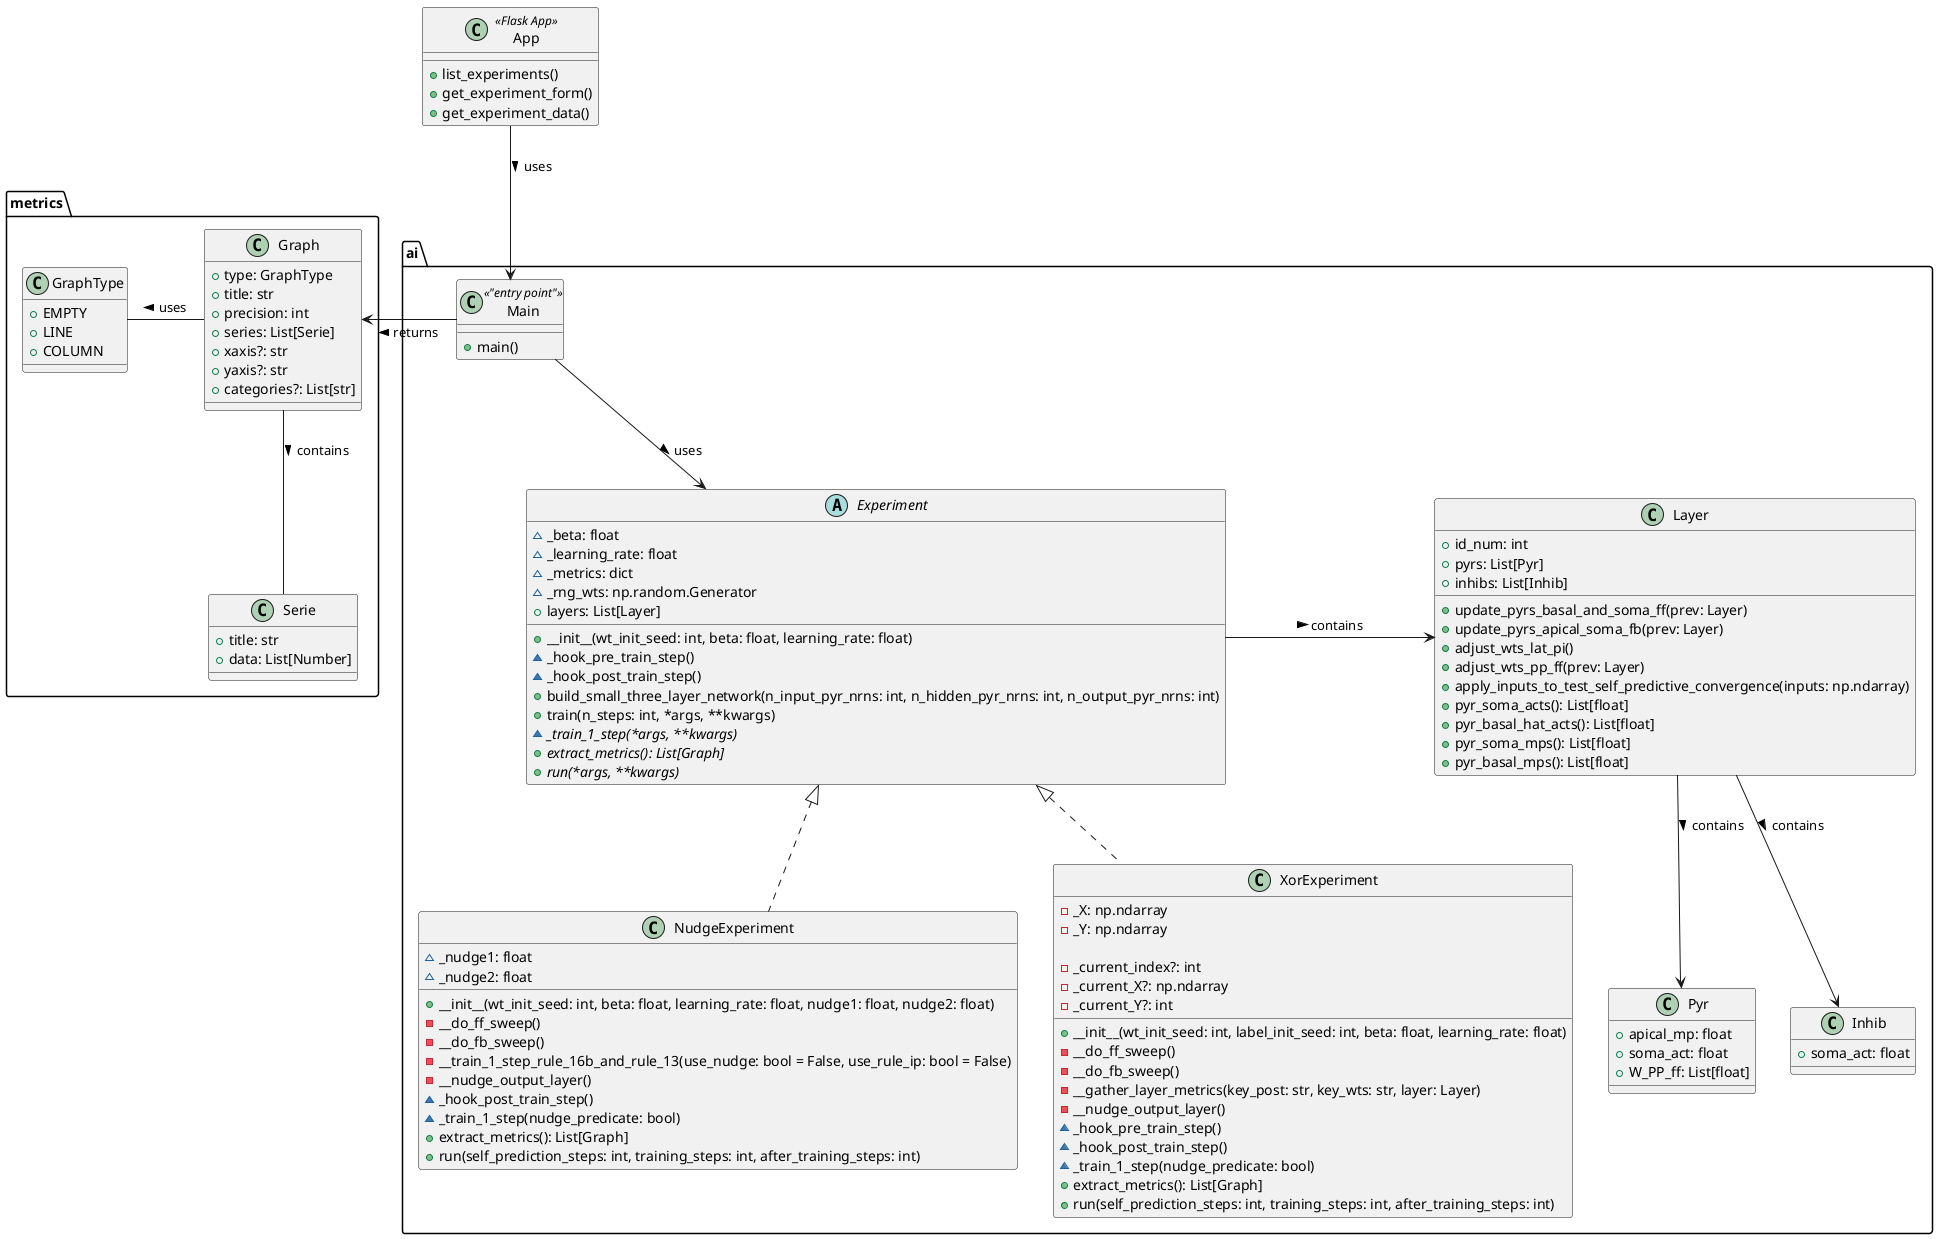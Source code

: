 @startuml
package "metrics" {
    class "Graph" {
        + type: GraphType
        + title: str
        + precision: int
        + series: List[Serie]
        + xaxis?: str
        + yaxis?: str
        + categories?: List[str]
    }

    class "GraphType" {
        + EMPTY
        + LINE
        + COLUMN
    }

    class "Serie" {
        + title: str
        + data: List[Number]
    }

    "GraphType" - "Graph" : < uses
    "Graph" -- "Serie" : > contains
}

package "ai" {
    abstract class "Experiment" {
        ~ _beta: float
        ~ _learning_rate: float
        ~ _metrics: dict
        ~ _rng_wts: np.random.Generator
        + layers: List[Layer]
        + __init__(wt_init_seed: int, beta: float, learning_rate: float)
        ~ _hook_pre_train_step()
        ~ _hook_post_train_step()
        + build_small_three_layer_network(n_input_pyr_nrns: int, n_hidden_pyr_nrns: int, n_output_pyr_nrns: int)
        + train(n_steps: int, *args, **kwargs)
        ~ {abstract} _train_1_step(*args, **kwargs)
        + {abstract} extract_metrics(): List[Graph]
        + {abstract} run(*args, **kwargs)
    }

    class "NudgeExperiment" implements "Experiment" {
        ~ _nudge1: float
        ~ _nudge2: float
        + __init__(wt_init_seed: int, beta: float, learning_rate: float, nudge1: float, nudge2: float)
        - __do_ff_sweep()
        - __do_fb_sweep()
        - __train_1_step_rule_16b_and_rule_13(use_nudge: bool = False, use_rule_ip: bool = False)
        - __nudge_output_layer()
        ~ _hook_post_train_step()
        ~ _train_1_step(nudge_predicate: bool)
        + extract_metrics(): List[Graph]
        + run(self_prediction_steps: int, training_steps: int, after_training_steps: int)
    }

    class "XorExperiment" implements "Experiment" {
        - _X: np.ndarray
        - _Y: np.ndarray

        - _current_index?: int
        - _current_X?: np.ndarray
        - _current_Y?: int

        + __init__(wt_init_seed: int, label_init_seed: int, beta: float, learning_rate: float)
        - __do_ff_sweep()
        - __do_fb_sweep()
        - __gather_layer_metrics(key_post: str, key_wts: str, layer: Layer)
        - __nudge_output_layer()
        ~ _hook_pre_train_step()
        ~ _hook_post_train_step()
        ~ _train_1_step(nudge_predicate: bool)
        + extract_metrics(): List[Graph]
        + run(self_prediction_steps: int, training_steps: int, after_training_steps: int)
    }

    class "Layer" {
        + id_num: int
        + pyrs: List[Pyr]
        + inhibs: List[Inhib]
        + update_pyrs_basal_and_soma_ff(prev: Layer)
        + update_pyrs_apical_soma_fb(prev: Layer)
        + adjust_wts_lat_pi()
        + adjust_wts_pp_ff(prev: Layer)
        + apply_inputs_to_test_self_predictive_convergence(inputs: np.ndarray)
        + pyr_soma_acts(): List[float]
        + pyr_basal_hat_acts(): List[float]
        + pyr_soma_mps(): List[float]
        + pyr_basal_mps(): List[float]
    }

    class "Pyr" {
        + apical_mp: float
        + soma_act: float
        + W_PP_ff: List[float]
    }

    class "Inhib" {
        + soma_act: float
    }

    class "Main" << "entry point" >> {
        + main()
    }

    "Experiment" -> "Layer" : > contains
    "Layer" --> "Pyr" : > contains
    "Layer" --> "Inhib" : > contains
    "Main" --> "Experiment" : > uses
}

class "App" << Flask App >> {
    + list_experiments()
    + get_experiment_form()
    + get_experiment_data()
}

"App" --> "ai.Main" : > uses
"metrics.Graph" <- "ai.Main" : < returns
@enduml